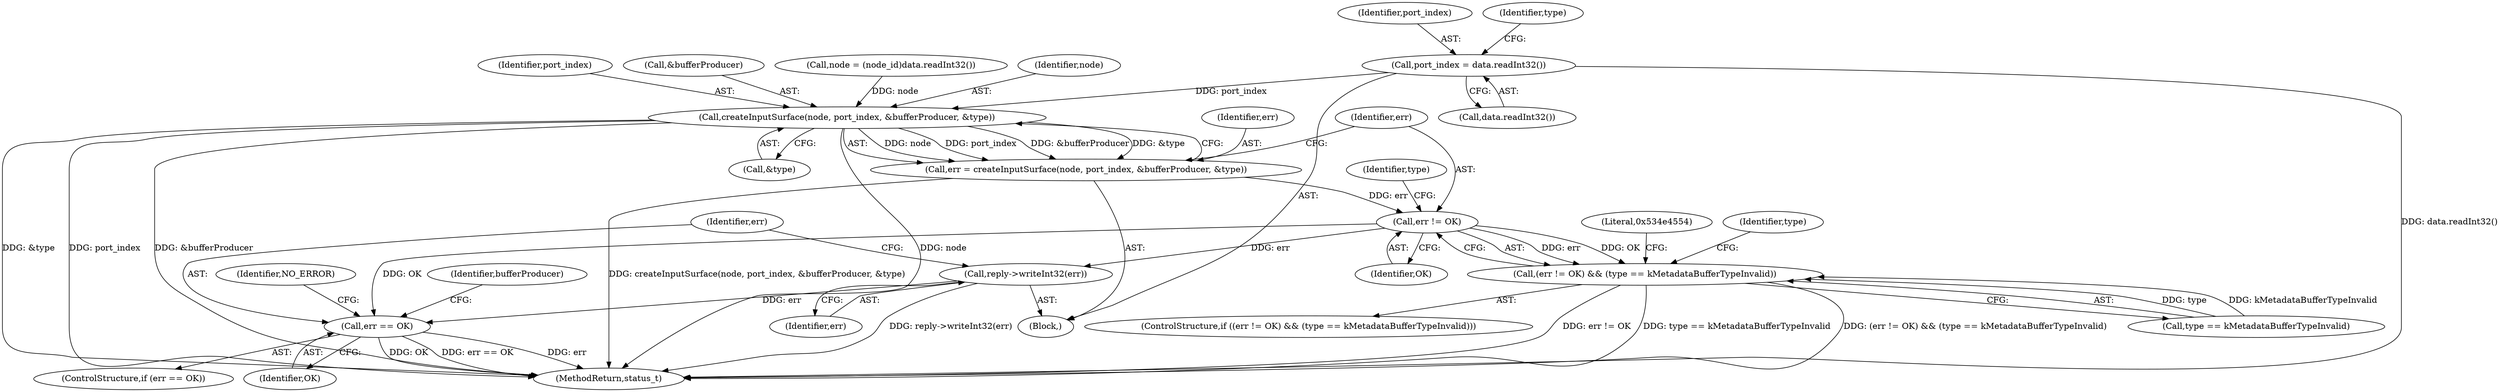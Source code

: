 digraph "0_Android_295c883fe3105b19bcd0f9e07d54c6b589fc5bff@API" {
"1000657" [label="(Call,port_index = data.readInt32())"];
"1000668" [label="(Call,createInputSurface(node, port_index, &bufferProducer, &type))"];
"1000666" [label="(Call,err = createInputSurface(node, port_index, &bufferProducer, &type))"];
"1000677" [label="(Call,err != OK)"];
"1000676" [label="(Call,(err != OK) && (type == kMetadataBufferTypeInvalid))"];
"1000689" [label="(Call,reply->writeInt32(err))"];
"1000692" [label="(Call,err == OK)"];
"1000693" [label="(Identifier,err)"];
"1000670" [label="(Identifier,port_index)"];
"1000671" [label="(Call,&bufferProducer)"];
"1000668" [label="(Call,createInputSurface(node, port_index, &bufferProducer, &type))"];
"1000673" [label="(Call,&type)"];
"1000678" [label="(Identifier,err)"];
"1000676" [label="(Call,(err != OK) && (type == kMetadataBufferTypeInvalid))"];
"1001214" [label="(MethodReturn,status_t)"];
"1000698" [label="(Identifier,bufferProducer)"];
"1000689" [label="(Call,reply->writeInt32(err))"];
"1000666" [label="(Call,err = createInputSurface(node, port_index, &bufferProducer, &type))"];
"1000657" [label="(Call,port_index = data.readInt32())"];
"1000681" [label="(Identifier,type)"];
"1000651" [label="(Call,node = (node_id)data.readInt32())"];
"1000667" [label="(Identifier,err)"];
"1000691" [label="(ControlStructure,if (err == OK))"];
"1000679" [label="(Identifier,OK)"];
"1000685" [label="(Literal,0x534e4554)"];
"1000658" [label="(Identifier,port_index)"];
"1000663" [label="(Identifier,type)"];
"1000680" [label="(Call,type == kMetadataBufferTypeInvalid)"];
"1000694" [label="(Identifier,OK)"];
"1000700" [label="(Identifier,NO_ERROR)"];
"1000669" [label="(Identifier,node)"];
"1000690" [label="(Identifier,err)"];
"1000688" [label="(Identifier,type)"];
"1000692" [label="(Call,err == OK)"];
"1000645" [label="(Block,)"];
"1000659" [label="(Call,data.readInt32())"];
"1000677" [label="(Call,err != OK)"];
"1000675" [label="(ControlStructure,if ((err != OK) && (type == kMetadataBufferTypeInvalid)))"];
"1000657" -> "1000645"  [label="AST: "];
"1000657" -> "1000659"  [label="CFG: "];
"1000658" -> "1000657"  [label="AST: "];
"1000659" -> "1000657"  [label="AST: "];
"1000663" -> "1000657"  [label="CFG: "];
"1000657" -> "1001214"  [label="DDG: data.readInt32()"];
"1000657" -> "1000668"  [label="DDG: port_index"];
"1000668" -> "1000666"  [label="AST: "];
"1000668" -> "1000673"  [label="CFG: "];
"1000669" -> "1000668"  [label="AST: "];
"1000670" -> "1000668"  [label="AST: "];
"1000671" -> "1000668"  [label="AST: "];
"1000673" -> "1000668"  [label="AST: "];
"1000666" -> "1000668"  [label="CFG: "];
"1000668" -> "1001214"  [label="DDG: port_index"];
"1000668" -> "1001214"  [label="DDG: &bufferProducer"];
"1000668" -> "1001214"  [label="DDG: node"];
"1000668" -> "1001214"  [label="DDG: &type"];
"1000668" -> "1000666"  [label="DDG: node"];
"1000668" -> "1000666"  [label="DDG: port_index"];
"1000668" -> "1000666"  [label="DDG: &bufferProducer"];
"1000668" -> "1000666"  [label="DDG: &type"];
"1000651" -> "1000668"  [label="DDG: node"];
"1000666" -> "1000645"  [label="AST: "];
"1000667" -> "1000666"  [label="AST: "];
"1000678" -> "1000666"  [label="CFG: "];
"1000666" -> "1001214"  [label="DDG: createInputSurface(node, port_index, &bufferProducer, &type)"];
"1000666" -> "1000677"  [label="DDG: err"];
"1000677" -> "1000676"  [label="AST: "];
"1000677" -> "1000679"  [label="CFG: "];
"1000678" -> "1000677"  [label="AST: "];
"1000679" -> "1000677"  [label="AST: "];
"1000681" -> "1000677"  [label="CFG: "];
"1000676" -> "1000677"  [label="CFG: "];
"1000677" -> "1000676"  [label="DDG: err"];
"1000677" -> "1000676"  [label="DDG: OK"];
"1000677" -> "1000689"  [label="DDG: err"];
"1000677" -> "1000692"  [label="DDG: OK"];
"1000676" -> "1000675"  [label="AST: "];
"1000676" -> "1000680"  [label="CFG: "];
"1000680" -> "1000676"  [label="AST: "];
"1000685" -> "1000676"  [label="CFG: "];
"1000688" -> "1000676"  [label="CFG: "];
"1000676" -> "1001214"  [label="DDG: (err != OK) && (type == kMetadataBufferTypeInvalid)"];
"1000676" -> "1001214"  [label="DDG: err != OK"];
"1000676" -> "1001214"  [label="DDG: type == kMetadataBufferTypeInvalid"];
"1000680" -> "1000676"  [label="DDG: type"];
"1000680" -> "1000676"  [label="DDG: kMetadataBufferTypeInvalid"];
"1000689" -> "1000645"  [label="AST: "];
"1000689" -> "1000690"  [label="CFG: "];
"1000690" -> "1000689"  [label="AST: "];
"1000693" -> "1000689"  [label="CFG: "];
"1000689" -> "1001214"  [label="DDG: reply->writeInt32(err)"];
"1000689" -> "1000692"  [label="DDG: err"];
"1000692" -> "1000691"  [label="AST: "];
"1000692" -> "1000694"  [label="CFG: "];
"1000693" -> "1000692"  [label="AST: "];
"1000694" -> "1000692"  [label="AST: "];
"1000698" -> "1000692"  [label="CFG: "];
"1000700" -> "1000692"  [label="CFG: "];
"1000692" -> "1001214"  [label="DDG: err"];
"1000692" -> "1001214"  [label="DDG: OK"];
"1000692" -> "1001214"  [label="DDG: err == OK"];
}

